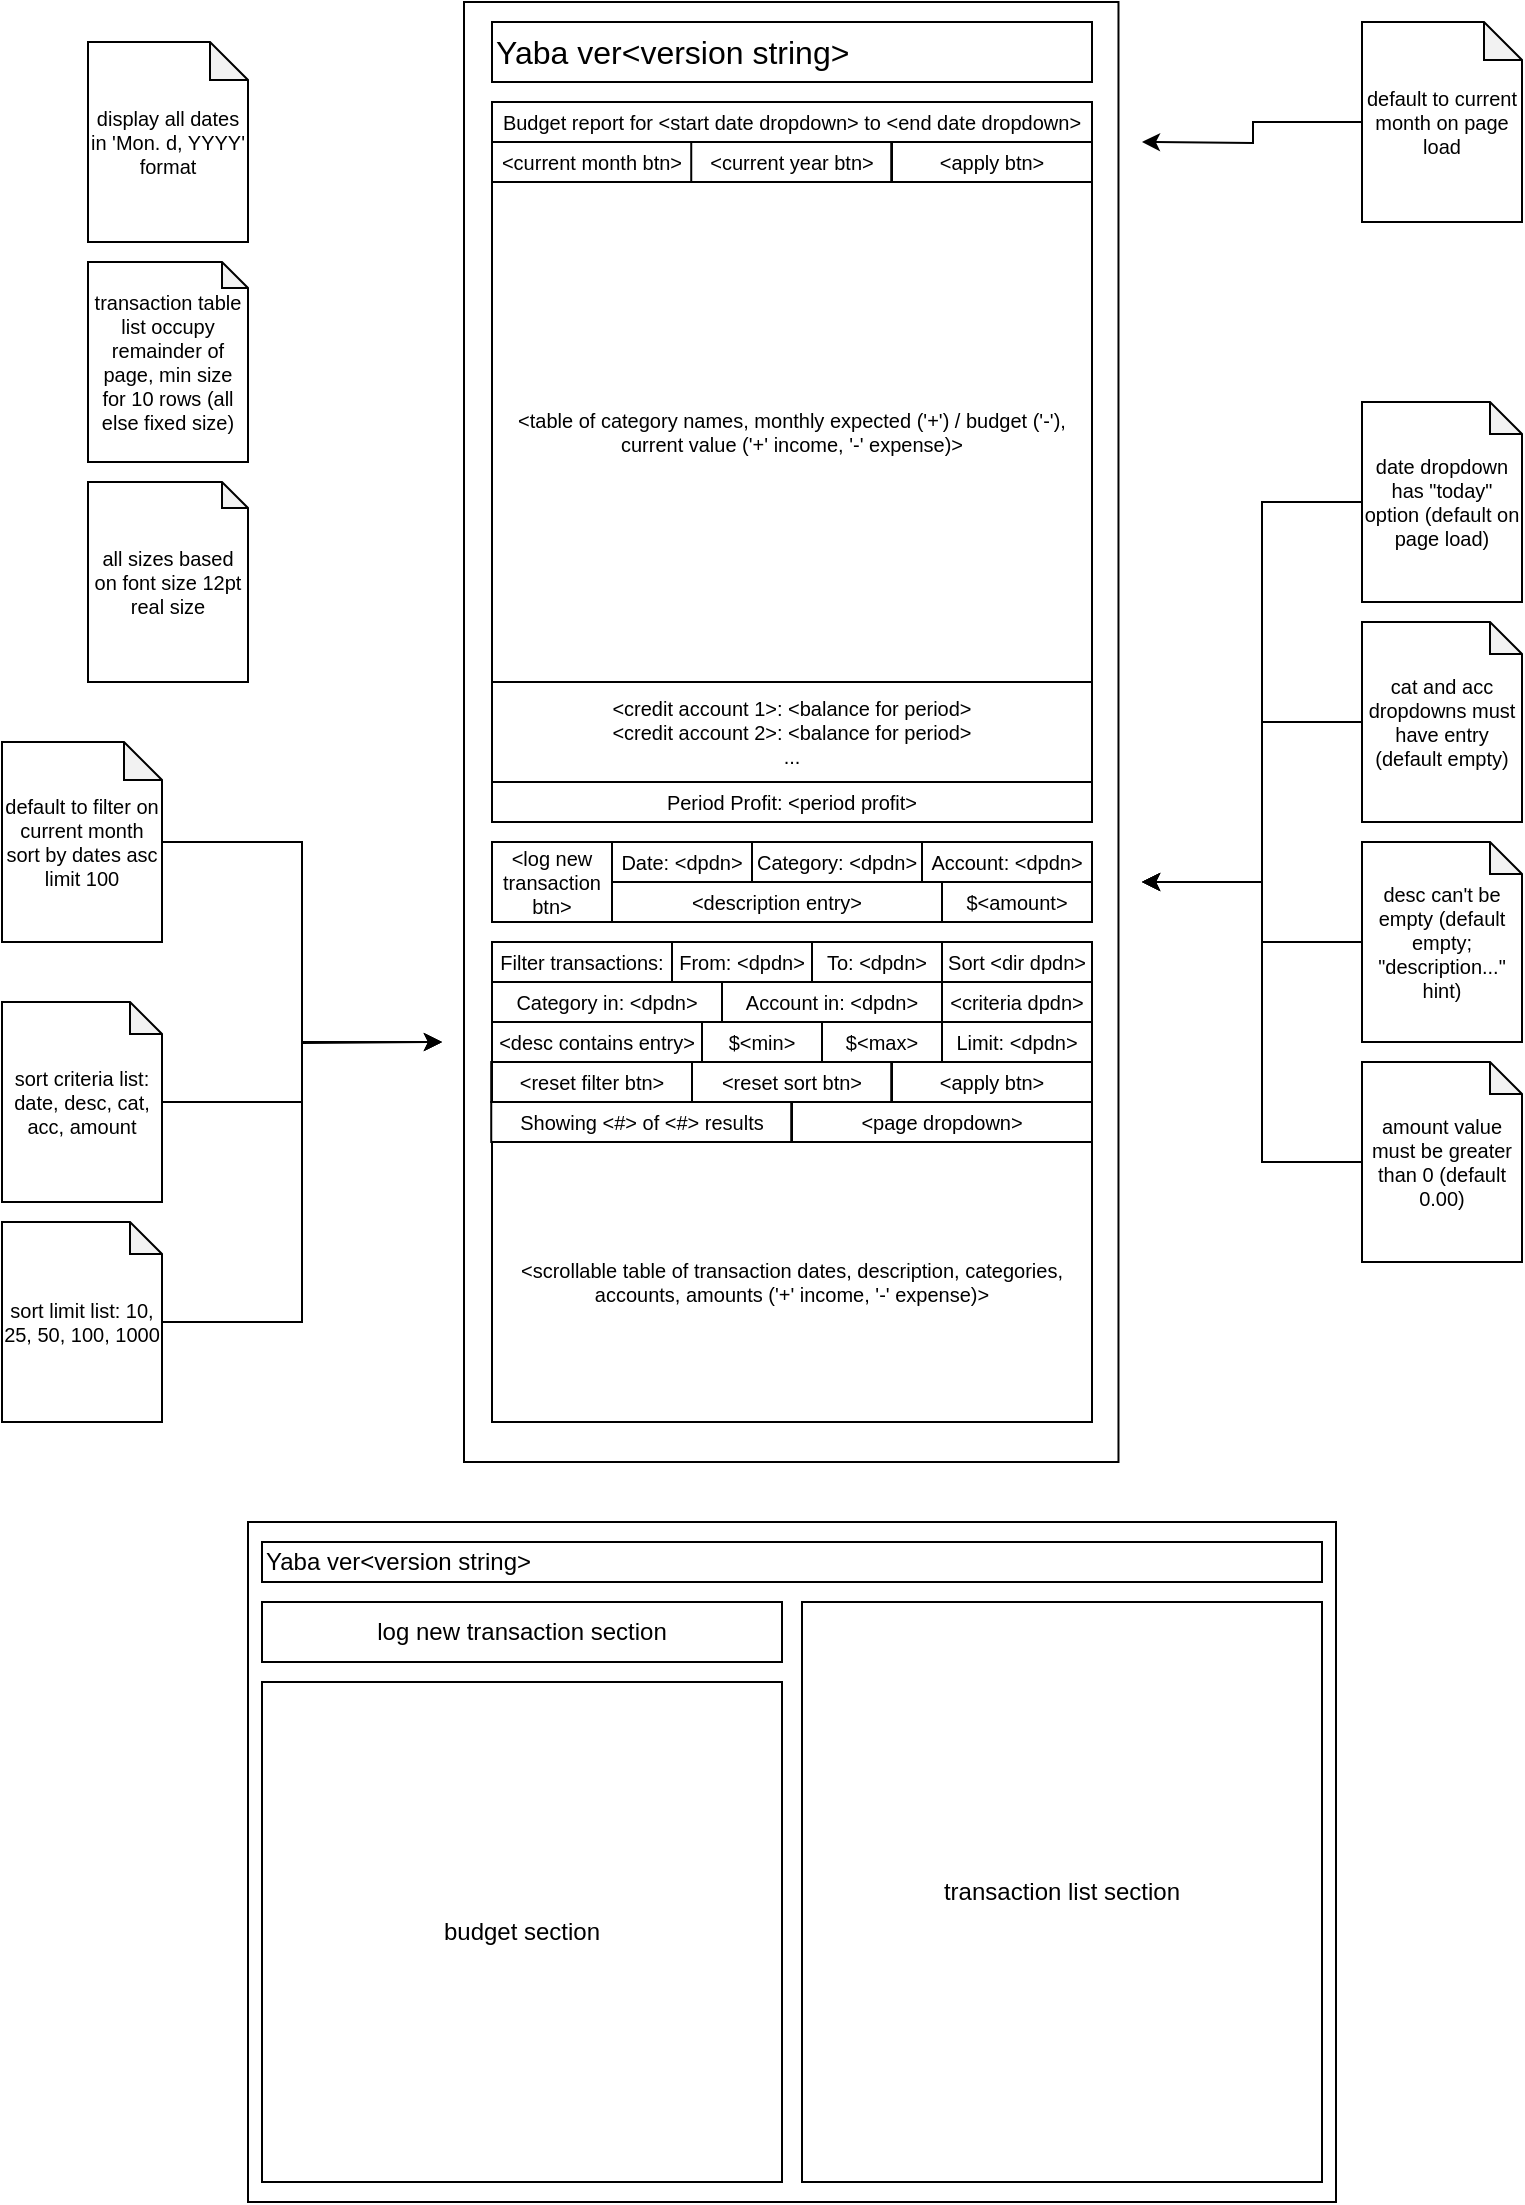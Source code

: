 <mxfile version="24.7.17">
  <diagram name="Page-1" id="GCrS7b3TGFkqGuXmk_tY">
    <mxGraphModel dx="2074" dy="1358" grid="1" gridSize="10" guides="1" tooltips="1" connect="1" arrows="1" fold="1" page="1" pageScale="1" pageWidth="850" pageHeight="1100" math="0" shadow="0">
      <root>
        <mxCell id="0" />
        <mxCell id="1" parent="0" />
        <mxCell id="tgXVX6n1NBCH5rMzHP8B-2" value="" style="rounded=0;whiteSpace=wrap;html=1;aspect=fixed;fontSize=10;" parent="1" vertex="1">
          <mxGeometry x="153" y="760" width="544" height="340" as="geometry" />
        </mxCell>
        <mxCell id="tgXVX6n1NBCH5rMzHP8B-4" value="" style="rounded=0;whiteSpace=wrap;html=1;aspect=fixed;fontSize=10;" parent="1" vertex="1">
          <mxGeometry x="261" width="327.24" height="730" as="geometry" />
        </mxCell>
        <mxCell id="tgXVX6n1NBCH5rMzHP8B-5" value="" style="rounded=0;whiteSpace=wrap;html=1;fontSize=10;" parent="1" vertex="1">
          <mxGeometry x="275" y="50" width="300" height="360" as="geometry" />
        </mxCell>
        <mxCell id="tgXVX6n1NBCH5rMzHP8B-16" value="" style="rounded=0;whiteSpace=wrap;html=1;fontSize=10;" parent="1" vertex="1">
          <mxGeometry x="275" y="470" width="300" height="240" as="geometry" />
        </mxCell>
        <mxCell id="tgXVX6n1NBCH5rMzHP8B-17" value="" style="rounded=0;whiteSpace=wrap;html=1;fontSize=10;" parent="1" vertex="1">
          <mxGeometry x="275" y="420" width="300" height="40" as="geometry" />
        </mxCell>
        <mxCell id="tgXVX6n1NBCH5rMzHP8B-20" value="" style="rounded=0;whiteSpace=wrap;html=1;fontSize=10;" parent="1" vertex="1">
          <mxGeometry x="275" y="50" width="300" height="40" as="geometry" />
        </mxCell>
        <mxCell id="tgXVX6n1NBCH5rMzHP8B-11" value="Budget report for &amp;lt;start date dropdown&amp;gt; to &amp;lt;end date dropdown&amp;gt;" style="rounded=0;whiteSpace=wrap;html=1;fontSize=10;" parent="1" vertex="1">
          <mxGeometry x="275" y="50" width="300" height="20" as="geometry" />
        </mxCell>
        <mxCell id="tgXVX6n1NBCH5rMzHP8B-21" value="&amp;lt;current month btn&amp;gt;" style="rounded=0;whiteSpace=wrap;html=1;fontSize=10;" parent="1" vertex="1">
          <mxGeometry x="275" y="70" width="100" height="20" as="geometry" />
        </mxCell>
        <mxCell id="tgXVX6n1NBCH5rMzHP8B-22" value="&amp;lt;current year btn&amp;gt;" style="rounded=0;whiteSpace=wrap;html=1;fontSize=10;" parent="1" vertex="1">
          <mxGeometry x="374.62" y="70" width="100" height="20" as="geometry" />
        </mxCell>
        <mxCell id="tgXVX6n1NBCH5rMzHP8B-23" value="&amp;lt;apply btn&amp;gt;" style="rounded=0;whiteSpace=wrap;html=1;fontSize=10;" parent="1" vertex="1">
          <mxGeometry x="475" y="70" width="100" height="20" as="geometry" />
        </mxCell>
        <mxCell id="tgXVX6n1NBCH5rMzHP8B-24" value="" style="rounded=0;whiteSpace=wrap;html=1;fontSize=10;" parent="1" vertex="1">
          <mxGeometry x="275" y="90" width="300" height="320" as="geometry" />
        </mxCell>
        <mxCell id="tgXVX6n1NBCH5rMzHP8B-25" value="&amp;lt;table of category names, monthly expected (&#39;+&#39;) / budget (&#39;-&#39;), current value (&#39;+&#39; income, &#39;-&#39; expense)&amp;gt;" style="rounded=0;whiteSpace=wrap;html=1;fontSize=10;" parent="1" vertex="1">
          <mxGeometry x="275" y="90" width="300" height="250" as="geometry" />
        </mxCell>
        <mxCell id="tgXVX6n1NBCH5rMzHP8B-26" value="&amp;lt;credit account 1&amp;gt;: &amp;lt;balance for period&amp;gt;&lt;div style=&quot;font-size: 10px;&quot;&gt;&amp;lt;credit account 2&amp;gt;: &amp;lt;balance for period&amp;gt;&lt;/div&gt;&lt;div style=&quot;font-size: 10px;&quot;&gt;...&lt;/div&gt;" style="rounded=0;whiteSpace=wrap;html=1;fontSize=10;" parent="1" vertex="1">
          <mxGeometry x="275" y="340" width="300" height="50" as="geometry" />
        </mxCell>
        <mxCell id="tgXVX6n1NBCH5rMzHP8B-27" value="Period Profit: &amp;lt;period profit&amp;gt;" style="rounded=0;whiteSpace=wrap;html=1;fontSize=10;" parent="1" vertex="1">
          <mxGeometry x="275" y="390" width="300" height="20" as="geometry" />
        </mxCell>
        <mxCell id="tgXVX6n1NBCH5rMzHP8B-30" style="edgeStyle=orthogonalEdgeStyle;rounded=0;orthogonalLoop=1;jettySize=auto;html=1;fontSize=10;" parent="1" source="tgXVX6n1NBCH5rMzHP8B-29" edge="1">
          <mxGeometry relative="1" as="geometry">
            <mxPoint x="600" y="70" as="targetPoint" />
          </mxGeometry>
        </mxCell>
        <mxCell id="tgXVX6n1NBCH5rMzHP8B-29" value="default to current month on page load" style="shape=note;whiteSpace=wrap;html=1;backgroundOutline=1;darkOpacity=0.05;size=19;fontSize=10;" parent="1" vertex="1">
          <mxGeometry x="710" y="10" width="80" height="100" as="geometry" />
        </mxCell>
        <mxCell id="tgXVX6n1NBCH5rMzHP8B-48" style="edgeStyle=orthogonalEdgeStyle;rounded=0;orthogonalLoop=1;jettySize=auto;html=1;fontSize=10;" parent="1" source="tgXVX6n1NBCH5rMzHP8B-31" edge="1">
          <mxGeometry relative="1" as="geometry">
            <mxPoint x="600" y="440" as="targetPoint" />
            <Array as="points">
              <mxPoint x="660" y="250" />
              <mxPoint x="660" y="440" />
            </Array>
          </mxGeometry>
        </mxCell>
        <mxCell id="tgXVX6n1NBCH5rMzHP8B-31" value="date dropdown has &quot;today&quot; option (default on page load)" style="shape=note;whiteSpace=wrap;html=1;backgroundOutline=1;darkOpacity=0.05;size=16;fontSize=10;" parent="1" vertex="1">
          <mxGeometry x="710" y="200" width="80" height="100" as="geometry" />
        </mxCell>
        <mxCell id="tgXVX6n1NBCH5rMzHP8B-32" value="amount value must be greater than 0 (default 0.00)" style="shape=note;whiteSpace=wrap;html=1;backgroundOutline=1;darkOpacity=0.05;size=16;fontSize=10;" parent="1" vertex="1">
          <mxGeometry x="710" y="530" width="80" height="100" as="geometry" />
        </mxCell>
        <mxCell id="tgXVX6n1NBCH5rMzHP8B-33" value="&amp;lt;log new transaction btn&amp;gt;" style="rounded=0;whiteSpace=wrap;html=1;fontSize=10;" parent="1" vertex="1">
          <mxGeometry x="275" y="420" width="60" height="40" as="geometry" />
        </mxCell>
        <mxCell id="tgXVX6n1NBCH5rMzHP8B-35" value="Category: &amp;lt;dpdn&amp;gt;" style="rounded=0;whiteSpace=wrap;html=1;fontSize=10;" parent="1" vertex="1">
          <mxGeometry x="405" y="420" width="85" height="20" as="geometry" />
        </mxCell>
        <mxCell id="tgXVX6n1NBCH5rMzHP8B-37" value="$&amp;lt;amount&amp;gt;" style="rounded=0;whiteSpace=wrap;html=1;fontSize=10;" parent="1" vertex="1">
          <mxGeometry x="500" y="440" width="75" height="20" as="geometry" />
        </mxCell>
        <mxCell id="tgXVX6n1NBCH5rMzHP8B-39" value="&amp;lt;description entry&amp;gt;" style="rounded=0;whiteSpace=wrap;html=1;fontSize=10;" parent="1" vertex="1">
          <mxGeometry x="335" y="440" width="165" height="20" as="geometry" />
        </mxCell>
        <mxCell id="tgXVX6n1NBCH5rMzHP8B-40" value="display all dates in &#39;Mon. d, YYYY&#39; format" style="shape=note;whiteSpace=wrap;html=1;backgroundOutline=1;darkOpacity=0.05;size=19;fontSize=10;" parent="1" vertex="1">
          <mxGeometry x="73" y="20" width="80" height="100" as="geometry" />
        </mxCell>
        <mxCell id="tgXVX6n1NBCH5rMzHP8B-47" style="edgeStyle=orthogonalEdgeStyle;rounded=0;orthogonalLoop=1;jettySize=auto;html=1;fontSize=10;" parent="1" source="tgXVX6n1NBCH5rMzHP8B-46" edge="1">
          <mxGeometry relative="1" as="geometry">
            <mxPoint x="600" y="440" as="targetPoint" />
            <Array as="points">
              <mxPoint x="660" y="360" />
              <mxPoint x="660" y="440" />
            </Array>
          </mxGeometry>
        </mxCell>
        <mxCell id="tgXVX6n1NBCH5rMzHP8B-46" value="cat and acc dropdowns must have entry (default empty)" style="shape=note;whiteSpace=wrap;html=1;backgroundOutline=1;darkOpacity=0.05;size=16;fontSize=10;" parent="1" vertex="1">
          <mxGeometry x="710" y="310" width="80" height="100" as="geometry" />
        </mxCell>
        <mxCell id="tgXVX6n1NBCH5rMzHP8B-51" style="edgeStyle=orthogonalEdgeStyle;rounded=0;orthogonalLoop=1;jettySize=auto;html=1;fontSize=10;" parent="1" source="tgXVX6n1NBCH5rMzHP8B-32" edge="1">
          <mxGeometry relative="1" as="geometry">
            <mxPoint x="600" y="440" as="targetPoint" />
            <mxPoint x="720" y="430" as="sourcePoint" />
            <Array as="points">
              <mxPoint x="660" y="580" />
              <mxPoint x="660" y="440" />
            </Array>
          </mxGeometry>
        </mxCell>
        <mxCell id="tgXVX6n1NBCH5rMzHP8B-52" value="" style="rounded=0;whiteSpace=wrap;html=1;fontSize=10;" parent="1" vertex="1">
          <mxGeometry x="275" y="470" width="300" height="100" as="geometry" />
        </mxCell>
        <mxCell id="tgXVX6n1NBCH5rMzHP8B-53" value="Date: &amp;lt;dpdn&amp;gt;" style="rounded=0;whiteSpace=wrap;html=1;fontSize=10;" parent="1" vertex="1">
          <mxGeometry x="335" y="420" width="70" height="20" as="geometry" />
        </mxCell>
        <mxCell id="tgXVX6n1NBCH5rMzHP8B-54" value="Account: &amp;lt;dpdn&amp;gt;" style="rounded=0;whiteSpace=wrap;html=1;fontSize=10;" parent="1" vertex="1">
          <mxGeometry x="490" y="420" width="85" height="20" as="geometry" />
        </mxCell>
        <mxCell id="tgXVX6n1NBCH5rMzHP8B-56" style="edgeStyle=orthogonalEdgeStyle;rounded=0;orthogonalLoop=1;jettySize=auto;html=1;fontSize=10;" parent="1" source="tgXVX6n1NBCH5rMzHP8B-55" edge="1">
          <mxGeometry relative="1" as="geometry">
            <mxPoint x="600" y="440" as="targetPoint" />
            <Array as="points">
              <mxPoint x="660" y="470" />
              <mxPoint x="660" y="440" />
            </Array>
          </mxGeometry>
        </mxCell>
        <mxCell id="tgXVX6n1NBCH5rMzHP8B-55" value="desc can&#39;t be empty (default empty; &quot;description...&quot; hint)" style="shape=note;whiteSpace=wrap;html=1;backgroundOutline=1;darkOpacity=0.05;size=16;fontSize=10;" parent="1" vertex="1">
          <mxGeometry x="710" y="420" width="80" height="100" as="geometry" />
        </mxCell>
        <mxCell id="tgXVX6n1NBCH5rMzHP8B-58" value="" style="rounded=0;whiteSpace=wrap;html=1;fontSize=10;" parent="1" vertex="1">
          <mxGeometry x="500" y="470" width="75" height="60" as="geometry" />
        </mxCell>
        <mxCell id="tgXVX6n1NBCH5rMzHP8B-57" value="Sort &amp;lt;dir dpdn&amp;gt;" style="rounded=0;whiteSpace=wrap;html=1;fontSize=10;" parent="1" vertex="1">
          <mxGeometry x="500" y="470" width="75" height="20" as="geometry" />
        </mxCell>
        <mxCell id="tgXVX6n1NBCH5rMzHP8B-59" value="&amp;lt;criteria dpdn&amp;gt;" style="rounded=0;whiteSpace=wrap;html=1;fontSize=10;" parent="1" vertex="1">
          <mxGeometry x="500" y="490" width="75" height="20" as="geometry" />
        </mxCell>
        <mxCell id="tgXVX6n1NBCH5rMzHP8B-60" value="Limit: &amp;lt;dpdn&amp;gt;" style="rounded=0;whiteSpace=wrap;html=1;fontSize=10;" parent="1" vertex="1">
          <mxGeometry x="500" y="510" width="75" height="20" as="geometry" />
        </mxCell>
        <mxCell id="tgXVX6n1NBCH5rMzHP8B-85" style="edgeStyle=orthogonalEdgeStyle;rounded=0;orthogonalLoop=1;jettySize=auto;html=1;" parent="1" source="tgXVX6n1NBCH5rMzHP8B-61" edge="1">
          <mxGeometry relative="1" as="geometry">
            <mxPoint x="250" y="520" as="targetPoint" />
          </mxGeometry>
        </mxCell>
        <mxCell id="tgXVX6n1NBCH5rMzHP8B-61" value="sort criteria list: date, desc, cat, acc, amount" style="shape=note;whiteSpace=wrap;html=1;backgroundOutline=1;darkOpacity=0.05;size=16;fontSize=10;" parent="1" vertex="1">
          <mxGeometry x="30" y="500" width="80" height="100" as="geometry" />
        </mxCell>
        <mxCell id="tgXVX6n1NBCH5rMzHP8B-89" style="edgeStyle=orthogonalEdgeStyle;rounded=0;orthogonalLoop=1;jettySize=auto;html=1;" parent="1" source="tgXVX6n1NBCH5rMzHP8B-62" edge="1">
          <mxGeometry relative="1" as="geometry">
            <mxPoint x="250" y="520" as="targetPoint" />
            <Array as="points">
              <mxPoint x="180" y="660" />
              <mxPoint x="180" y="520" />
            </Array>
          </mxGeometry>
        </mxCell>
        <mxCell id="tgXVX6n1NBCH5rMzHP8B-62" value="sort limit list: 10, 25, 50, 100, 1000" style="shape=note;whiteSpace=wrap;html=1;backgroundOutline=1;darkOpacity=0.05;size=16;fontSize=10;" parent="1" vertex="1">
          <mxGeometry x="30" y="610" width="80" height="100" as="geometry" />
        </mxCell>
        <mxCell id="tgXVX6n1NBCH5rMzHP8B-64" value="" style="rounded=0;whiteSpace=wrap;html=1;fontSize=10;" parent="1" vertex="1">
          <mxGeometry x="275" y="470" width="225" height="60" as="geometry" />
        </mxCell>
        <mxCell id="tgXVX6n1NBCH5rMzHP8B-65" value="Filter transactions:" style="rounded=0;whiteSpace=wrap;html=1;fontSize=10;" parent="1" vertex="1">
          <mxGeometry x="275" y="470" width="90" height="20" as="geometry" />
        </mxCell>
        <mxCell id="tgXVX6n1NBCH5rMzHP8B-66" value="From: &amp;lt;dpdn&amp;gt;" style="rounded=0;whiteSpace=wrap;html=1;fontSize=10;" parent="1" vertex="1">
          <mxGeometry x="365" y="470" width="70" height="20" as="geometry" />
        </mxCell>
        <mxCell id="tgXVX6n1NBCH5rMzHP8B-67" value="To: &amp;lt;dpdn&amp;gt;" style="rounded=0;whiteSpace=wrap;html=1;fontSize=10;" parent="1" vertex="1">
          <mxGeometry x="435" y="470" width="65" height="20" as="geometry" />
        </mxCell>
        <mxCell id="tgXVX6n1NBCH5rMzHP8B-69" value="&amp;lt;desc contains entry&amp;gt;" style="rounded=0;whiteSpace=wrap;html=1;fontSize=10;" parent="1" vertex="1">
          <mxGeometry x="275" y="510" width="105" height="20" as="geometry" />
        </mxCell>
        <mxCell id="tgXVX6n1NBCH5rMzHP8B-70" value="$&amp;lt;min&amp;gt;" style="rounded=0;whiteSpace=wrap;html=1;fontSize=10;" parent="1" vertex="1">
          <mxGeometry x="380" y="510" width="60" height="20" as="geometry" />
        </mxCell>
        <mxCell id="tgXVX6n1NBCH5rMzHP8B-71" value="$&amp;lt;max&amp;gt;" style="rounded=0;whiteSpace=wrap;html=1;fontSize=10;" parent="1" vertex="1">
          <mxGeometry x="440" y="510" width="60" height="20" as="geometry" />
        </mxCell>
        <mxCell id="tgXVX6n1NBCH5rMzHP8B-72" value="Category in: &amp;lt;dpdn&amp;gt;" style="rounded=0;whiteSpace=wrap;html=1;fontSize=10;" parent="1" vertex="1">
          <mxGeometry x="275" y="490" width="115" height="20" as="geometry" />
        </mxCell>
        <mxCell id="tgXVX6n1NBCH5rMzHP8B-73" value="Account in: &amp;lt;dpdn&amp;gt;" style="rounded=0;whiteSpace=wrap;html=1;fontSize=10;" parent="1" vertex="1">
          <mxGeometry x="390" y="490" width="110" height="20" as="geometry" />
        </mxCell>
        <mxCell id="tgXVX6n1NBCH5rMzHP8B-74" value="" style="rounded=0;whiteSpace=wrap;html=1;fontSize=10;" parent="1" vertex="1">
          <mxGeometry x="274.62" y="530" width="300" height="20" as="geometry" />
        </mxCell>
        <mxCell id="tgXVX6n1NBCH5rMzHP8B-76" value="&amp;lt;apply btn&amp;gt;" style="rounded=0;whiteSpace=wrap;html=1;fontSize=10;" parent="1" vertex="1">
          <mxGeometry x="475" y="530" width="100" height="20" as="geometry" />
        </mxCell>
        <mxCell id="tgXVX6n1NBCH5rMzHP8B-77" value="" style="rounded=0;whiteSpace=wrap;html=1;fontSize=10;" parent="1" vertex="1">
          <mxGeometry x="275" y="550" width="300" height="20" as="geometry" />
        </mxCell>
        <mxCell id="tgXVX6n1NBCH5rMzHP8B-78" value="Showing &amp;lt;#&amp;gt; of &amp;lt;#&amp;gt; results" style="rounded=0;whiteSpace=wrap;html=1;fontSize=10;" parent="1" vertex="1">
          <mxGeometry x="274.62" y="550" width="150" height="20" as="geometry" />
        </mxCell>
        <mxCell id="tgXVX6n1NBCH5rMzHP8B-80" value="&amp;lt;page dropdown&amp;gt;" style="rounded=0;whiteSpace=wrap;html=1;fontSize=10;" parent="1" vertex="1">
          <mxGeometry x="425" y="550" width="150" height="20" as="geometry" />
        </mxCell>
        <mxCell id="tgXVX6n1NBCH5rMzHP8B-81" value="&amp;lt;reset sort btn&amp;gt;" style="rounded=0;whiteSpace=wrap;html=1;fontSize=10;" parent="1" vertex="1">
          <mxGeometry x="374.62" y="530" width="100" height="20" as="geometry" />
        </mxCell>
        <mxCell id="tgXVX6n1NBCH5rMzHP8B-82" value="&amp;lt;reset filter btn&amp;gt;" style="rounded=0;whiteSpace=wrap;html=1;fontSize=10;" parent="1" vertex="1">
          <mxGeometry x="275" y="530" width="100" height="20" as="geometry" />
        </mxCell>
        <mxCell id="tgXVX6n1NBCH5rMzHP8B-83" value="&amp;lt;scrollable table of transaction dates, description, categories, accounts, amounts (&#39;+&#39; income, &#39;-&#39; expense)&amp;gt;" style="rounded=0;whiteSpace=wrap;html=1;fontSize=10;" parent="1" vertex="1">
          <mxGeometry x="275" y="570" width="300" height="140" as="geometry" />
        </mxCell>
        <mxCell id="tgXVX6n1NBCH5rMzHP8B-84" value="Yaba ver&amp;lt;version string&amp;gt;" style="rounded=0;whiteSpace=wrap;html=1;fontSize=16;align=left;" parent="1" vertex="1">
          <mxGeometry x="275" y="10" width="300" height="30" as="geometry" />
        </mxCell>
        <mxCell id="tgXVX6n1NBCH5rMzHP8B-92" style="edgeStyle=orthogonalEdgeStyle;rounded=0;orthogonalLoop=1;jettySize=auto;html=1;" parent="1" source="tgXVX6n1NBCH5rMzHP8B-91" edge="1">
          <mxGeometry relative="1" as="geometry">
            <mxPoint x="250" y="520" as="targetPoint" />
            <Array as="points">
              <mxPoint x="180" y="420" />
              <mxPoint x="180" y="520" />
            </Array>
          </mxGeometry>
        </mxCell>
        <mxCell id="tgXVX6n1NBCH5rMzHP8B-91" value="default to filter on current month sort by dates asc limit 100" style="shape=note;whiteSpace=wrap;html=1;backgroundOutline=1;darkOpacity=0.05;size=19;fontSize=10;" parent="1" vertex="1">
          <mxGeometry x="30" y="370" width="80" height="100" as="geometry" />
        </mxCell>
        <mxCell id="tgXVX6n1NBCH5rMzHP8B-93" value="transaction table list occupy remainder of page, min size for 10 rows (all else fixed size)" style="shape=note;whiteSpace=wrap;html=1;backgroundOutline=1;darkOpacity=0.05;size=13;fontSize=10;" parent="1" vertex="1">
          <mxGeometry x="73" y="130" width="80" height="100" as="geometry" />
        </mxCell>
        <mxCell id="tgXVX6n1NBCH5rMzHP8B-94" value="all sizes based on font size 12pt real size" style="shape=note;whiteSpace=wrap;html=1;backgroundOutline=1;darkOpacity=0.05;size=13;fontSize=10;" parent="1" vertex="1">
          <mxGeometry x="73" y="240" width="80" height="100" as="geometry" />
        </mxCell>
        <mxCell id="tgXVX6n1NBCH5rMzHP8B-95" value="Yaba ver&amp;lt;version string&amp;gt;" style="rounded=0;whiteSpace=wrap;html=1;align=left;" parent="1" vertex="1">
          <mxGeometry x="160" y="770" width="530" height="20" as="geometry" />
        </mxCell>
        <mxCell id="tgXVX6n1NBCH5rMzHP8B-96" value="transaction list section" style="rounded=0;whiteSpace=wrap;html=1;align=center;" parent="1" vertex="1">
          <mxGeometry x="430" y="800" width="260" height="290" as="geometry" />
        </mxCell>
        <mxCell id="tgXVX6n1NBCH5rMzHP8B-98" value="log new transaction section" style="rounded=0;whiteSpace=wrap;html=1;align=center;" parent="1" vertex="1">
          <mxGeometry x="160" y="800" width="260" height="30" as="geometry" />
        </mxCell>
        <mxCell id="tgXVX6n1NBCH5rMzHP8B-99" value="budget section" style="rounded=0;whiteSpace=wrap;html=1;align=center;" parent="1" vertex="1">
          <mxGeometry x="160" y="840" width="260" height="250" as="geometry" />
        </mxCell>
      </root>
    </mxGraphModel>
  </diagram>
</mxfile>
